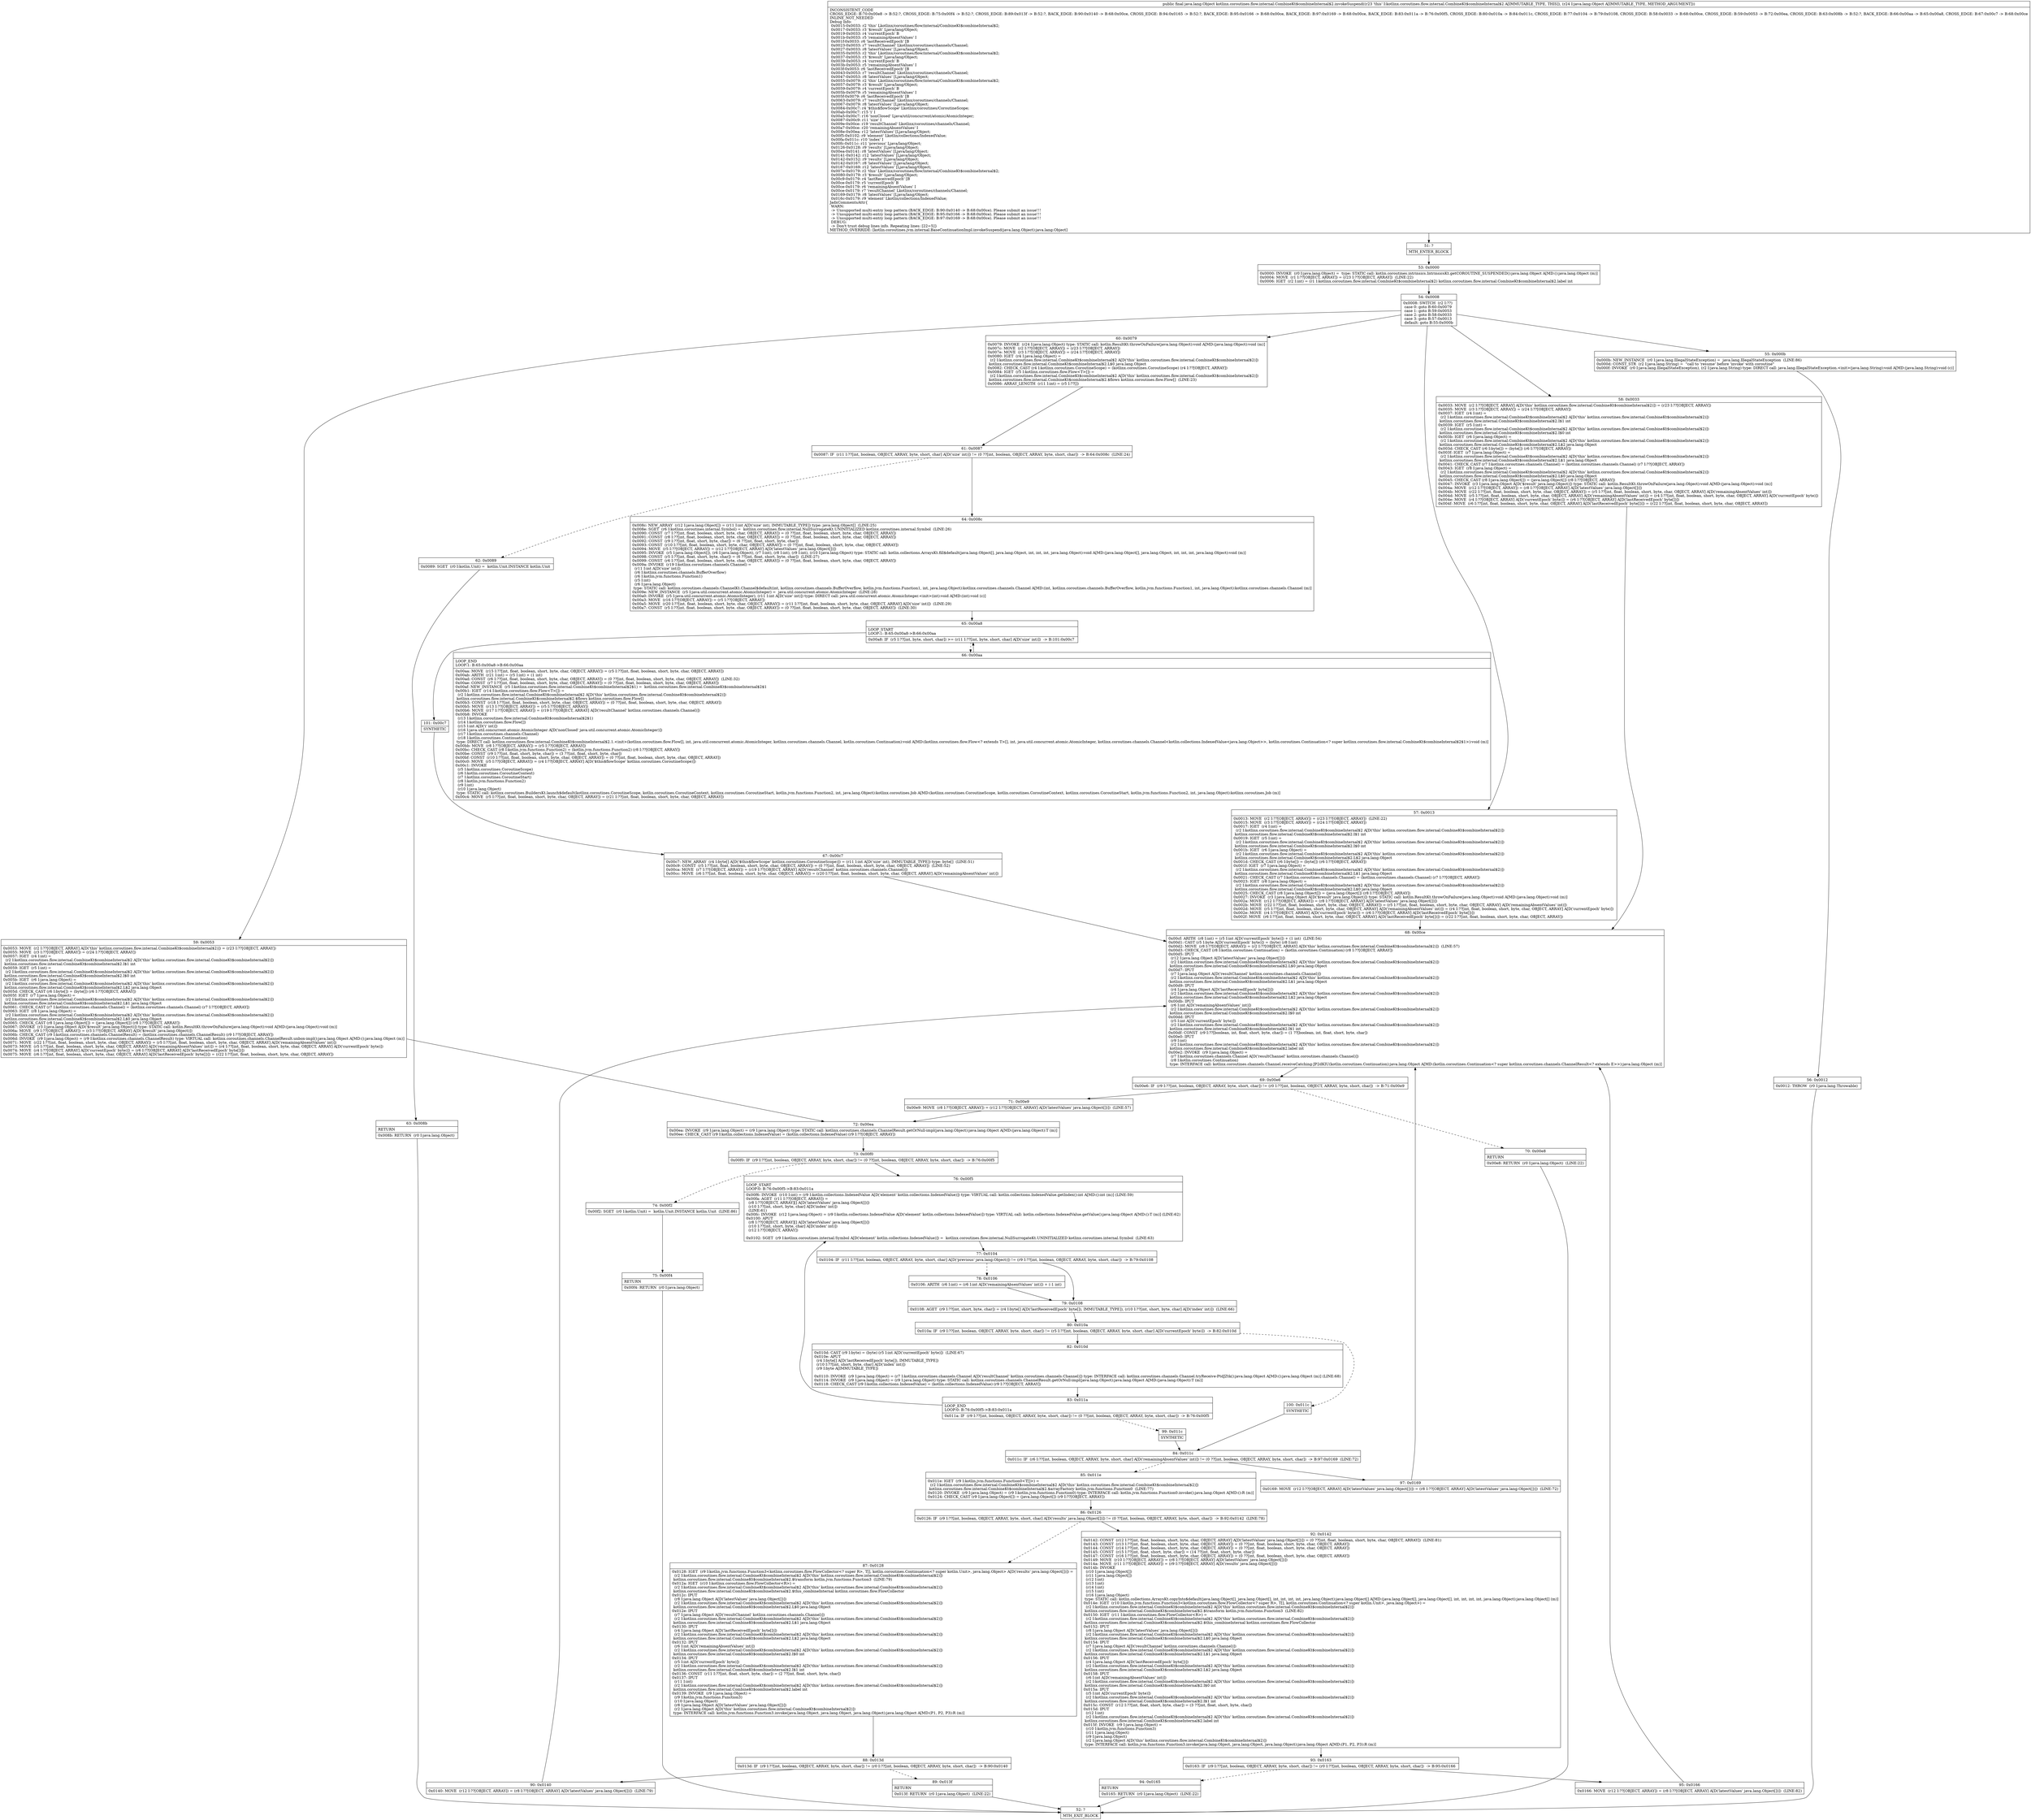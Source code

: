 digraph "CFG forkotlinx.coroutines.flow.internal.CombineKt$combineInternal$2.invokeSuspend(Ljava\/lang\/Object;)Ljava\/lang\/Object;" {
Node_51 [shape=record,label="{51\:\ ?|MTH_ENTER_BLOCK\l}"];
Node_53 [shape=record,label="{53\:\ 0x0000|0x0000: INVOKE  (r0 I:java.lang.Object) =  type: STATIC call: kotlin.coroutines.intrinsics.IntrinsicsKt.getCOROUTINE_SUSPENDED():java.lang.Object A[MD:():java.lang.Object (m)]\l0x0004: MOVE  (r1 I:??[OBJECT, ARRAY]) = (r23 I:??[OBJECT, ARRAY])  (LINE:22)\l0x0006: IGET  (r2 I:int) = (r1 I:kotlinx.coroutines.flow.internal.CombineKt$combineInternal$2) kotlinx.coroutines.flow.internal.CombineKt$combineInternal$2.label int \l}"];
Node_54 [shape=record,label="{54\:\ 0x0008|0x0008: SWITCH  (r2 I:??)\l case 0: goto B:60:0x0079\l case 1: goto B:59:0x0053\l case 2: goto B:58:0x0033\l case 3: goto B:57:0x0013\l default: goto B:55:0x000b \l}"];
Node_55 [shape=record,label="{55\:\ 0x000b|0x000b: NEW_INSTANCE  (r0 I:java.lang.IllegalStateException) =  java.lang.IllegalStateException  (LINE:86)\l0x000d: CONST_STR  (r2 I:java.lang.String) =  \"call to 'resume' before 'invoke' with coroutine\" \l0x000f: INVOKE  (r0 I:java.lang.IllegalStateException), (r2 I:java.lang.String) type: DIRECT call: java.lang.IllegalStateException.\<init\>(java.lang.String):void A[MD:(java.lang.String):void (c)]\l}"];
Node_56 [shape=record,label="{56\:\ 0x0012|0x0012: THROW  (r0 I:java.lang.Throwable) \l}"];
Node_52 [shape=record,label="{52\:\ ?|MTH_EXIT_BLOCK\l}"];
Node_57 [shape=record,label="{57\:\ 0x0013|0x0013: MOVE  (r2 I:??[OBJECT, ARRAY]) = (r23 I:??[OBJECT, ARRAY])  (LINE:22)\l0x0015: MOVE  (r3 I:??[OBJECT, ARRAY]) = (r24 I:??[OBJECT, ARRAY]) \l0x0017: IGET  (r4 I:int) = \l  (r2 I:kotlinx.coroutines.flow.internal.CombineKt$combineInternal$2 A[D('this' kotlinx.coroutines.flow.internal.CombineKt$combineInternal$2)])\l kotlinx.coroutines.flow.internal.CombineKt$combineInternal$2.I$1 int \l0x0019: IGET  (r5 I:int) = \l  (r2 I:kotlinx.coroutines.flow.internal.CombineKt$combineInternal$2 A[D('this' kotlinx.coroutines.flow.internal.CombineKt$combineInternal$2)])\l kotlinx.coroutines.flow.internal.CombineKt$combineInternal$2.I$0 int \l0x001b: IGET  (r6 I:java.lang.Object) = \l  (r2 I:kotlinx.coroutines.flow.internal.CombineKt$combineInternal$2 A[D('this' kotlinx.coroutines.flow.internal.CombineKt$combineInternal$2)])\l kotlinx.coroutines.flow.internal.CombineKt$combineInternal$2.L$2 java.lang.Object \l0x001d: CHECK_CAST (r6 I:byte[]) = (byte[]) (r6 I:??[OBJECT, ARRAY]) \l0x001f: IGET  (r7 I:java.lang.Object) = \l  (r2 I:kotlinx.coroutines.flow.internal.CombineKt$combineInternal$2 A[D('this' kotlinx.coroutines.flow.internal.CombineKt$combineInternal$2)])\l kotlinx.coroutines.flow.internal.CombineKt$combineInternal$2.L$1 java.lang.Object \l0x0021: CHECK_CAST (r7 I:kotlinx.coroutines.channels.Channel) = (kotlinx.coroutines.channels.Channel) (r7 I:??[OBJECT, ARRAY]) \l0x0023: IGET  (r8 I:java.lang.Object) = \l  (r2 I:kotlinx.coroutines.flow.internal.CombineKt$combineInternal$2 A[D('this' kotlinx.coroutines.flow.internal.CombineKt$combineInternal$2)])\l kotlinx.coroutines.flow.internal.CombineKt$combineInternal$2.L$0 java.lang.Object \l0x0025: CHECK_CAST (r8 I:java.lang.Object[]) = (java.lang.Object[]) (r8 I:??[OBJECT, ARRAY]) \l0x0027: INVOKE  (r3 I:java.lang.Object A[D('$result' java.lang.Object)]) type: STATIC call: kotlin.ResultKt.throwOnFailure(java.lang.Object):void A[MD:(java.lang.Object):void (m)]\l0x002a: MOVE  (r12 I:??[OBJECT, ARRAY]) = (r8 I:??[OBJECT, ARRAY] A[D('latestValues' java.lang.Object[])]) \l0x002b: MOVE  (r22 I:??[int, float, boolean, short, byte, char, OBJECT, ARRAY]) = (r5 I:??[int, float, boolean, short, byte, char, OBJECT, ARRAY] A[D('remainingAbsentValues' int)]) \l0x002d: MOVE  (r5 I:??[int, float, boolean, short, byte, char, OBJECT, ARRAY] A[D('remainingAbsentValues' int)]) = (r4 I:??[int, float, boolean, short, byte, char, OBJECT, ARRAY] A[D('currentEpoch' byte)]) \l0x002e: MOVE  (r4 I:??[OBJECT, ARRAY] A[D('currentEpoch' byte)]) = (r6 I:??[OBJECT, ARRAY] A[D('lastReceivedEpoch' byte[])]) \l0x002f: MOVE  (r6 I:??[int, float, boolean, short, byte, char, OBJECT, ARRAY] A[D('lastReceivedEpoch' byte[])]) = (r22 I:??[int, float, boolean, short, byte, char, OBJECT, ARRAY]) \l}"];
Node_68 [shape=record,label="{68\:\ 0x00ce|0x00cf: ARITH  (r8 I:int) = (r5 I:int A[D('currentEpoch' byte)]) + (1 int)  (LINE:54)\l0x00d1: CAST (r5 I:byte A[D('currentEpoch' byte)]) = (byte) (r8 I:int) \l0x00d2: MOVE  (r8 I:??[OBJECT, ARRAY]) = (r2 I:??[OBJECT, ARRAY] A[D('this' kotlinx.coroutines.flow.internal.CombineKt$combineInternal$2)])  (LINE:57)\l0x00d3: CHECK_CAST (r8 I:kotlin.coroutines.Continuation) = (kotlin.coroutines.Continuation) (r8 I:??[OBJECT, ARRAY]) \l0x00d5: IPUT  \l  (r12 I:java.lang.Object A[D('latestValues' java.lang.Object[])])\l  (r2 I:kotlinx.coroutines.flow.internal.CombineKt$combineInternal$2 A[D('this' kotlinx.coroutines.flow.internal.CombineKt$combineInternal$2)])\l kotlinx.coroutines.flow.internal.CombineKt$combineInternal$2.L$0 java.lang.Object \l0x00d7: IPUT  \l  (r7 I:java.lang.Object A[D('resultChannel' kotlinx.coroutines.channels.Channel)])\l  (r2 I:kotlinx.coroutines.flow.internal.CombineKt$combineInternal$2 A[D('this' kotlinx.coroutines.flow.internal.CombineKt$combineInternal$2)])\l kotlinx.coroutines.flow.internal.CombineKt$combineInternal$2.L$1 java.lang.Object \l0x00d9: IPUT  \l  (r4 I:java.lang.Object A[D('lastReceivedEpoch' byte[])])\l  (r2 I:kotlinx.coroutines.flow.internal.CombineKt$combineInternal$2 A[D('this' kotlinx.coroutines.flow.internal.CombineKt$combineInternal$2)])\l kotlinx.coroutines.flow.internal.CombineKt$combineInternal$2.L$2 java.lang.Object \l0x00db: IPUT  \l  (r6 I:int A[D('remainingAbsentValues' int)])\l  (r2 I:kotlinx.coroutines.flow.internal.CombineKt$combineInternal$2 A[D('this' kotlinx.coroutines.flow.internal.CombineKt$combineInternal$2)])\l kotlinx.coroutines.flow.internal.CombineKt$combineInternal$2.I$0 int \l0x00dd: IPUT  \l  (r5 I:int A[D('currentEpoch' byte)])\l  (r2 I:kotlinx.coroutines.flow.internal.CombineKt$combineInternal$2 A[D('this' kotlinx.coroutines.flow.internal.CombineKt$combineInternal$2)])\l kotlinx.coroutines.flow.internal.CombineKt$combineInternal$2.I$1 int \l0x00df: CONST  (r9 I:??[boolean, int, float, short, byte, char]) = (1 ??[boolean, int, float, short, byte, char]) \l0x00e0: IPUT  \l  (r9 I:int)\l  (r2 I:kotlinx.coroutines.flow.internal.CombineKt$combineInternal$2 A[D('this' kotlinx.coroutines.flow.internal.CombineKt$combineInternal$2)])\l kotlinx.coroutines.flow.internal.CombineKt$combineInternal$2.label int \l0x00e2: INVOKE  (r9 I:java.lang.Object) = \l  (r7 I:kotlinx.coroutines.channels.Channel A[D('resultChannel' kotlinx.coroutines.channels.Channel)])\l  (r8 I:kotlin.coroutines.Continuation)\l type: INTERFACE call: kotlinx.coroutines.channels.Channel.receiveCatching\-JP2dKIU(kotlin.coroutines.Continuation):java.lang.Object A[MD:(kotlin.coroutines.Continuation\<? super kotlinx.coroutines.channels.ChannelResult\<? extends E\>\>):java.lang.Object (m)]\l}"];
Node_69 [shape=record,label="{69\:\ 0x00e6|0x00e6: IF  (r9 I:??[int, boolean, OBJECT, ARRAY, byte, short, char]) != (r0 I:??[int, boolean, OBJECT, ARRAY, byte, short, char])  \-\> B:71:0x00e9 \l}"];
Node_70 [shape=record,label="{70\:\ 0x00e8|RETURN\l|0x00e8: RETURN  (r0 I:java.lang.Object)  (LINE:22)\l}"];
Node_71 [shape=record,label="{71\:\ 0x00e9|0x00e9: MOVE  (r8 I:??[OBJECT, ARRAY]) = (r12 I:??[OBJECT, ARRAY] A[D('latestValues' java.lang.Object[])])  (LINE:57)\l}"];
Node_72 [shape=record,label="{72\:\ 0x00ea|0x00ea: INVOKE  (r9 I:java.lang.Object) = (r9 I:java.lang.Object) type: STATIC call: kotlinx.coroutines.channels.ChannelResult.getOrNull\-impl(java.lang.Object):java.lang.Object A[MD:(java.lang.Object):T (m)]\l0x00ee: CHECK_CAST (r9 I:kotlin.collections.IndexedValue) = (kotlin.collections.IndexedValue) (r9 I:??[OBJECT, ARRAY]) \l}"];
Node_73 [shape=record,label="{73\:\ 0x00f0|0x00f0: IF  (r9 I:??[int, boolean, OBJECT, ARRAY, byte, short, char]) != (0 ??[int, boolean, OBJECT, ARRAY, byte, short, char])  \-\> B:76:0x00f5 \l}"];
Node_74 [shape=record,label="{74\:\ 0x00f2|0x00f2: SGET  (r0 I:kotlin.Unit) =  kotlin.Unit.INSTANCE kotlin.Unit  (LINE:86)\l}"];
Node_75 [shape=record,label="{75\:\ 0x00f4|RETURN\l|0x00f4: RETURN  (r0 I:java.lang.Object) \l}"];
Node_76 [shape=record,label="{76\:\ 0x00f5|LOOP_START\lLOOP:0: B:76:0x00f5\-\>B:83:0x011a\l|0x00f6: INVOKE  (r10 I:int) = (r9 I:kotlin.collections.IndexedValue A[D('element' kotlin.collections.IndexedValue)]) type: VIRTUAL call: kotlin.collections.IndexedValue.getIndex():int A[MD:():int (m)] (LINE:59)\l0x00fa: AGET  (r11 I:??[OBJECT, ARRAY]) = \l  (r8 I:??[OBJECT, ARRAY][] A[D('latestValues' java.lang.Object[])])\l  (r10 I:??[int, short, byte, char] A[D('index' int)])\l  (LINE:61)\l0x00fc: INVOKE  (r12 I:java.lang.Object) = (r9 I:kotlin.collections.IndexedValue A[D('element' kotlin.collections.IndexedValue)]) type: VIRTUAL call: kotlin.collections.IndexedValue.getValue():java.lang.Object A[MD:():T (m)] (LINE:62)\l0x0100: APUT  \l  (r8 I:??[OBJECT, ARRAY][] A[D('latestValues' java.lang.Object[])])\l  (r10 I:??[int, short, byte, char] A[D('index' int)])\l  (r12 I:??[OBJECT, ARRAY])\l \l0x0102: SGET  (r9 I:kotlinx.coroutines.internal.Symbol A[D('element' kotlin.collections.IndexedValue)]) =  kotlinx.coroutines.flow.internal.NullSurrogateKt.UNINITIALIZED kotlinx.coroutines.internal.Symbol  (LINE:63)\l}"];
Node_77 [shape=record,label="{77\:\ 0x0104|0x0104: IF  (r11 I:??[int, boolean, OBJECT, ARRAY, byte, short, char] A[D('previous' java.lang.Object)]) != (r9 I:??[int, boolean, OBJECT, ARRAY, byte, short, char])  \-\> B:79:0x0108 \l}"];
Node_78 [shape=record,label="{78\:\ 0x0106|0x0106: ARITH  (r6 I:int) = (r6 I:int A[D('remainingAbsentValues' int)]) + (\-1 int) \l}"];
Node_79 [shape=record,label="{79\:\ 0x0108|0x0108: AGET  (r9 I:??[int, short, byte, char]) = (r4 I:byte[] A[D('lastReceivedEpoch' byte[]), IMMUTABLE_TYPE]), (r10 I:??[int, short, byte, char] A[D('index' int)])  (LINE:66)\l}"];
Node_80 [shape=record,label="{80\:\ 0x010a|0x010a: IF  (r9 I:??[int, boolean, OBJECT, ARRAY, byte, short, char]) != (r5 I:??[int, boolean, OBJECT, ARRAY, byte, short, char] A[D('currentEpoch' byte)])  \-\> B:82:0x010d \l}"];
Node_82 [shape=record,label="{82\:\ 0x010d|0x010d: CAST (r9 I:byte) = (byte) (r5 I:int A[D('currentEpoch' byte)])  (LINE:67)\l0x010e: APUT  \l  (r4 I:byte[] A[D('lastReceivedEpoch' byte[]), IMMUTABLE_TYPE])\l  (r10 I:??[int, short, byte, char] A[D('index' int)])\l  (r9 I:byte A[IMMUTABLE_TYPE])\l \l0x0110: INVOKE  (r9 I:java.lang.Object) = (r7 I:kotlinx.coroutines.channels.Channel A[D('resultChannel' kotlinx.coroutines.channels.Channel)]) type: INTERFACE call: kotlinx.coroutines.channels.Channel.tryReceive\-PtdJZtk():java.lang.Object A[MD:():java.lang.Object (m)] (LINE:68)\l0x0114: INVOKE  (r9 I:java.lang.Object) = (r9 I:java.lang.Object) type: STATIC call: kotlinx.coroutines.channels.ChannelResult.getOrNull\-impl(java.lang.Object):java.lang.Object A[MD:(java.lang.Object):T (m)]\l0x0118: CHECK_CAST (r9 I:kotlin.collections.IndexedValue) = (kotlin.collections.IndexedValue) (r9 I:??[OBJECT, ARRAY]) \l}"];
Node_83 [shape=record,label="{83\:\ 0x011a|LOOP_END\lLOOP:0: B:76:0x00f5\-\>B:83:0x011a\l|0x011a: IF  (r9 I:??[int, boolean, OBJECT, ARRAY, byte, short, char]) != (0 ??[int, boolean, OBJECT, ARRAY, byte, short, char])  \-\> B:76:0x00f5 \l}"];
Node_99 [shape=record,label="{99\:\ 0x011c|SYNTHETIC\l}"];
Node_84 [shape=record,label="{84\:\ 0x011c|0x011c: IF  (r6 I:??[int, boolean, OBJECT, ARRAY, byte, short, char] A[D('remainingAbsentValues' int)]) != (0 ??[int, boolean, OBJECT, ARRAY, byte, short, char])  \-\> B:97:0x0169  (LINE:72)\l}"];
Node_85 [shape=record,label="{85\:\ 0x011e|0x011e: IGET  (r9 I:kotlin.jvm.functions.Function0\<T[]\>) = \l  (r2 I:kotlinx.coroutines.flow.internal.CombineKt$combineInternal$2 A[D('this' kotlinx.coroutines.flow.internal.CombineKt$combineInternal$2)])\l kotlinx.coroutines.flow.internal.CombineKt$combineInternal$2.$arrayFactory kotlin.jvm.functions.Function0  (LINE:77)\l0x0120: INVOKE  (r9 I:java.lang.Object) = (r9 I:kotlin.jvm.functions.Function0) type: INTERFACE call: kotlin.jvm.functions.Function0.invoke():java.lang.Object A[MD:():R (m)]\l0x0124: CHECK_CAST (r9 I:java.lang.Object[]) = (java.lang.Object[]) (r9 I:??[OBJECT, ARRAY]) \l}"];
Node_86 [shape=record,label="{86\:\ 0x0126|0x0126: IF  (r9 I:??[int, boolean, OBJECT, ARRAY, byte, short, char] A[D('results' java.lang.Object[])]) != (0 ??[int, boolean, OBJECT, ARRAY, byte, short, char])  \-\> B:92:0x0142  (LINE:78)\l}"];
Node_87 [shape=record,label="{87\:\ 0x0128|0x0128: IGET  (r9 I:kotlin.jvm.functions.Function3\<kotlinx.coroutines.flow.FlowCollector\<? super R\>, T[], kotlin.coroutines.Continuation\<? super kotlin.Unit\>, java.lang.Object\> A[D('results' java.lang.Object[])]) = \l  (r2 I:kotlinx.coroutines.flow.internal.CombineKt$combineInternal$2 A[D('this' kotlinx.coroutines.flow.internal.CombineKt$combineInternal$2)])\l kotlinx.coroutines.flow.internal.CombineKt$combineInternal$2.$transform kotlin.jvm.functions.Function3  (LINE:79)\l0x012a: IGET  (r10 I:kotlinx.coroutines.flow.FlowCollector\<R\>) = \l  (r2 I:kotlinx.coroutines.flow.internal.CombineKt$combineInternal$2 A[D('this' kotlinx.coroutines.flow.internal.CombineKt$combineInternal$2)])\l kotlinx.coroutines.flow.internal.CombineKt$combineInternal$2.$this_combineInternal kotlinx.coroutines.flow.FlowCollector \l0x012c: IPUT  \l  (r8 I:java.lang.Object A[D('latestValues' java.lang.Object[])])\l  (r2 I:kotlinx.coroutines.flow.internal.CombineKt$combineInternal$2 A[D('this' kotlinx.coroutines.flow.internal.CombineKt$combineInternal$2)])\l kotlinx.coroutines.flow.internal.CombineKt$combineInternal$2.L$0 java.lang.Object \l0x012e: IPUT  \l  (r7 I:java.lang.Object A[D('resultChannel' kotlinx.coroutines.channels.Channel)])\l  (r2 I:kotlinx.coroutines.flow.internal.CombineKt$combineInternal$2 A[D('this' kotlinx.coroutines.flow.internal.CombineKt$combineInternal$2)])\l kotlinx.coroutines.flow.internal.CombineKt$combineInternal$2.L$1 java.lang.Object \l0x0130: IPUT  \l  (r4 I:java.lang.Object A[D('lastReceivedEpoch' byte[])])\l  (r2 I:kotlinx.coroutines.flow.internal.CombineKt$combineInternal$2 A[D('this' kotlinx.coroutines.flow.internal.CombineKt$combineInternal$2)])\l kotlinx.coroutines.flow.internal.CombineKt$combineInternal$2.L$2 java.lang.Object \l0x0132: IPUT  \l  (r6 I:int A[D('remainingAbsentValues' int)])\l  (r2 I:kotlinx.coroutines.flow.internal.CombineKt$combineInternal$2 A[D('this' kotlinx.coroutines.flow.internal.CombineKt$combineInternal$2)])\l kotlinx.coroutines.flow.internal.CombineKt$combineInternal$2.I$0 int \l0x0134: IPUT  \l  (r5 I:int A[D('currentEpoch' byte)])\l  (r2 I:kotlinx.coroutines.flow.internal.CombineKt$combineInternal$2 A[D('this' kotlinx.coroutines.flow.internal.CombineKt$combineInternal$2)])\l kotlinx.coroutines.flow.internal.CombineKt$combineInternal$2.I$1 int \l0x0136: CONST  (r11 I:??[int, float, short, byte, char]) = (2 ??[int, float, short, byte, char]) \l0x0137: IPUT  \l  (r11 I:int)\l  (r2 I:kotlinx.coroutines.flow.internal.CombineKt$combineInternal$2 A[D('this' kotlinx.coroutines.flow.internal.CombineKt$combineInternal$2)])\l kotlinx.coroutines.flow.internal.CombineKt$combineInternal$2.label int \l0x0139: INVOKE  (r9 I:java.lang.Object) = \l  (r9 I:kotlin.jvm.functions.Function3)\l  (r10 I:java.lang.Object)\l  (r8 I:java.lang.Object A[D('latestValues' java.lang.Object[])])\l  (r2 I:java.lang.Object A[D('this' kotlinx.coroutines.flow.internal.CombineKt$combineInternal$2)])\l type: INTERFACE call: kotlin.jvm.functions.Function3.invoke(java.lang.Object, java.lang.Object, java.lang.Object):java.lang.Object A[MD:(P1, P2, P3):R (m)]\l}"];
Node_88 [shape=record,label="{88\:\ 0x013d|0x013d: IF  (r9 I:??[int, boolean, OBJECT, ARRAY, byte, short, char]) != (r0 I:??[int, boolean, OBJECT, ARRAY, byte, short, char])  \-\> B:90:0x0140 \l}"];
Node_89 [shape=record,label="{89\:\ 0x013f|RETURN\l|0x013f: RETURN  (r0 I:java.lang.Object)  (LINE:22)\l}"];
Node_90 [shape=record,label="{90\:\ 0x0140|0x0140: MOVE  (r12 I:??[OBJECT, ARRAY]) = (r8 I:??[OBJECT, ARRAY] A[D('latestValues' java.lang.Object[])])  (LINE:79)\l}"];
Node_92 [shape=record,label="{92\:\ 0x0142|0x0142: CONST  (r12 I:??[int, float, boolean, short, byte, char, OBJECT, ARRAY] A[D('latestValues' java.lang.Object[])]) = (0 ??[int, float, boolean, short, byte, char, OBJECT, ARRAY])  (LINE:81)\l0x0143: CONST  (r13 I:??[int, float, boolean, short, byte, char, OBJECT, ARRAY]) = (0 ??[int, float, boolean, short, byte, char, OBJECT, ARRAY]) \l0x0144: CONST  (r14 I:??[int, float, boolean, short, byte, char, OBJECT, ARRAY]) = (0 ??[int, float, boolean, short, byte, char, OBJECT, ARRAY]) \l0x0145: CONST  (r15 I:??[int, float, short, byte, char]) = (14 ??[int, float, short, byte, char]) \l0x0147: CONST  (r16 I:??[int, float, boolean, short, byte, char, OBJECT, ARRAY]) = (0 ??[int, float, boolean, short, byte, char, OBJECT, ARRAY]) \l0x0149: MOVE  (r10 I:??[OBJECT, ARRAY]) = (r8 I:??[OBJECT, ARRAY] A[D('latestValues' java.lang.Object[])]) \l0x014a: MOVE  (r11 I:??[OBJECT, ARRAY]) = (r9 I:??[OBJECT, ARRAY] A[D('results' java.lang.Object[])]) \l0x014b: INVOKE  \l  (r10 I:java.lang.Object[])\l  (r11 I:java.lang.Object[])\l  (r12 I:int)\l  (r13 I:int)\l  (r14 I:int)\l  (r15 I:int)\l  (r16 I:java.lang.Object)\l type: STATIC call: kotlin.collections.ArraysKt.copyInto$default(java.lang.Object[], java.lang.Object[], int, int, int, int, java.lang.Object):java.lang.Object[] A[MD:(java.lang.Object[], java.lang.Object[], int, int, int, int, java.lang.Object):java.lang.Object[] (m)]\l0x014e: IGET  (r10 I:kotlin.jvm.functions.Function3\<kotlinx.coroutines.flow.FlowCollector\<? super R\>, T[], kotlin.coroutines.Continuation\<? super kotlin.Unit\>, java.lang.Object\>) = \l  (r2 I:kotlinx.coroutines.flow.internal.CombineKt$combineInternal$2 A[D('this' kotlinx.coroutines.flow.internal.CombineKt$combineInternal$2)])\l kotlinx.coroutines.flow.internal.CombineKt$combineInternal$2.$transform kotlin.jvm.functions.Function3  (LINE:82)\l0x0150: IGET  (r11 I:kotlinx.coroutines.flow.FlowCollector\<R\>) = \l  (r2 I:kotlinx.coroutines.flow.internal.CombineKt$combineInternal$2 A[D('this' kotlinx.coroutines.flow.internal.CombineKt$combineInternal$2)])\l kotlinx.coroutines.flow.internal.CombineKt$combineInternal$2.$this_combineInternal kotlinx.coroutines.flow.FlowCollector \l0x0152: IPUT  \l  (r8 I:java.lang.Object A[D('latestValues' java.lang.Object[])])\l  (r2 I:kotlinx.coroutines.flow.internal.CombineKt$combineInternal$2 A[D('this' kotlinx.coroutines.flow.internal.CombineKt$combineInternal$2)])\l kotlinx.coroutines.flow.internal.CombineKt$combineInternal$2.L$0 java.lang.Object \l0x0154: IPUT  \l  (r7 I:java.lang.Object A[D('resultChannel' kotlinx.coroutines.channels.Channel)])\l  (r2 I:kotlinx.coroutines.flow.internal.CombineKt$combineInternal$2 A[D('this' kotlinx.coroutines.flow.internal.CombineKt$combineInternal$2)])\l kotlinx.coroutines.flow.internal.CombineKt$combineInternal$2.L$1 java.lang.Object \l0x0156: IPUT  \l  (r4 I:java.lang.Object A[D('lastReceivedEpoch' byte[])])\l  (r2 I:kotlinx.coroutines.flow.internal.CombineKt$combineInternal$2 A[D('this' kotlinx.coroutines.flow.internal.CombineKt$combineInternal$2)])\l kotlinx.coroutines.flow.internal.CombineKt$combineInternal$2.L$2 java.lang.Object \l0x0158: IPUT  \l  (r6 I:int A[D('remainingAbsentValues' int)])\l  (r2 I:kotlinx.coroutines.flow.internal.CombineKt$combineInternal$2 A[D('this' kotlinx.coroutines.flow.internal.CombineKt$combineInternal$2)])\l kotlinx.coroutines.flow.internal.CombineKt$combineInternal$2.I$0 int \l0x015a: IPUT  \l  (r5 I:int A[D('currentEpoch' byte)])\l  (r2 I:kotlinx.coroutines.flow.internal.CombineKt$combineInternal$2 A[D('this' kotlinx.coroutines.flow.internal.CombineKt$combineInternal$2)])\l kotlinx.coroutines.flow.internal.CombineKt$combineInternal$2.I$1 int \l0x015c: CONST  (r12 I:??[int, float, short, byte, char]) = (3 ??[int, float, short, byte, char]) \l0x015d: IPUT  \l  (r12 I:int)\l  (r2 I:kotlinx.coroutines.flow.internal.CombineKt$combineInternal$2 A[D('this' kotlinx.coroutines.flow.internal.CombineKt$combineInternal$2)])\l kotlinx.coroutines.flow.internal.CombineKt$combineInternal$2.label int \l0x015f: INVOKE  (r9 I:java.lang.Object) = \l  (r10 I:kotlin.jvm.functions.Function3)\l  (r11 I:java.lang.Object)\l  (r9 I:java.lang.Object)\l  (r2 I:java.lang.Object A[D('this' kotlinx.coroutines.flow.internal.CombineKt$combineInternal$2)])\l type: INTERFACE call: kotlin.jvm.functions.Function3.invoke(java.lang.Object, java.lang.Object, java.lang.Object):java.lang.Object A[MD:(P1, P2, P3):R (m)]\l}"];
Node_93 [shape=record,label="{93\:\ 0x0163|0x0163: IF  (r9 I:??[int, boolean, OBJECT, ARRAY, byte, short, char]) != (r0 I:??[int, boolean, OBJECT, ARRAY, byte, short, char])  \-\> B:95:0x0166 \l}"];
Node_94 [shape=record,label="{94\:\ 0x0165|RETURN\l|0x0165: RETURN  (r0 I:java.lang.Object)  (LINE:22)\l}"];
Node_95 [shape=record,label="{95\:\ 0x0166|0x0166: MOVE  (r12 I:??[OBJECT, ARRAY]) = (r8 I:??[OBJECT, ARRAY] A[D('latestValues' java.lang.Object[])])  (LINE:82)\l}"];
Node_97 [shape=record,label="{97\:\ 0x0169|0x0169: MOVE  (r12 I:??[OBJECT, ARRAY] A[D('latestValues' java.lang.Object[])]) = (r8 I:??[OBJECT, ARRAY] A[D('latestValues' java.lang.Object[])])  (LINE:72)\l}"];
Node_100 [shape=record,label="{100\:\ 0x011c|SYNTHETIC\l}"];
Node_58 [shape=record,label="{58\:\ 0x0033|0x0033: MOVE  (r2 I:??[OBJECT, ARRAY] A[D('this' kotlinx.coroutines.flow.internal.CombineKt$combineInternal$2)]) = (r23 I:??[OBJECT, ARRAY]) \l0x0035: MOVE  (r3 I:??[OBJECT, ARRAY]) = (r24 I:??[OBJECT, ARRAY]) \l0x0037: IGET  (r4 I:int) = \l  (r2 I:kotlinx.coroutines.flow.internal.CombineKt$combineInternal$2 A[D('this' kotlinx.coroutines.flow.internal.CombineKt$combineInternal$2)])\l kotlinx.coroutines.flow.internal.CombineKt$combineInternal$2.I$1 int \l0x0039: IGET  (r5 I:int) = \l  (r2 I:kotlinx.coroutines.flow.internal.CombineKt$combineInternal$2 A[D('this' kotlinx.coroutines.flow.internal.CombineKt$combineInternal$2)])\l kotlinx.coroutines.flow.internal.CombineKt$combineInternal$2.I$0 int \l0x003b: IGET  (r6 I:java.lang.Object) = \l  (r2 I:kotlinx.coroutines.flow.internal.CombineKt$combineInternal$2 A[D('this' kotlinx.coroutines.flow.internal.CombineKt$combineInternal$2)])\l kotlinx.coroutines.flow.internal.CombineKt$combineInternal$2.L$2 java.lang.Object \l0x003d: CHECK_CAST (r6 I:byte[]) = (byte[]) (r6 I:??[OBJECT, ARRAY]) \l0x003f: IGET  (r7 I:java.lang.Object) = \l  (r2 I:kotlinx.coroutines.flow.internal.CombineKt$combineInternal$2 A[D('this' kotlinx.coroutines.flow.internal.CombineKt$combineInternal$2)])\l kotlinx.coroutines.flow.internal.CombineKt$combineInternal$2.L$1 java.lang.Object \l0x0041: CHECK_CAST (r7 I:kotlinx.coroutines.channels.Channel) = (kotlinx.coroutines.channels.Channel) (r7 I:??[OBJECT, ARRAY]) \l0x0043: IGET  (r8 I:java.lang.Object) = \l  (r2 I:kotlinx.coroutines.flow.internal.CombineKt$combineInternal$2 A[D('this' kotlinx.coroutines.flow.internal.CombineKt$combineInternal$2)])\l kotlinx.coroutines.flow.internal.CombineKt$combineInternal$2.L$0 java.lang.Object \l0x0045: CHECK_CAST (r8 I:java.lang.Object[]) = (java.lang.Object[]) (r8 I:??[OBJECT, ARRAY]) \l0x0047: INVOKE  (r3 I:java.lang.Object A[D('$result' java.lang.Object)]) type: STATIC call: kotlin.ResultKt.throwOnFailure(java.lang.Object):void A[MD:(java.lang.Object):void (m)]\l0x004a: MOVE  (r12 I:??[OBJECT, ARRAY]) = (r8 I:??[OBJECT, ARRAY] A[D('latestValues' java.lang.Object[])]) \l0x004b: MOVE  (r22 I:??[int, float, boolean, short, byte, char, OBJECT, ARRAY]) = (r5 I:??[int, float, boolean, short, byte, char, OBJECT, ARRAY] A[D('remainingAbsentValues' int)]) \l0x004d: MOVE  (r5 I:??[int, float, boolean, short, byte, char, OBJECT, ARRAY] A[D('remainingAbsentValues' int)]) = (r4 I:??[int, float, boolean, short, byte, char, OBJECT, ARRAY] A[D('currentEpoch' byte)]) \l0x004e: MOVE  (r4 I:??[OBJECT, ARRAY] A[D('currentEpoch' byte)]) = (r6 I:??[OBJECT, ARRAY] A[D('lastReceivedEpoch' byte[])]) \l0x004f: MOVE  (r6 I:??[int, float, boolean, short, byte, char, OBJECT, ARRAY] A[D('lastReceivedEpoch' byte[])]) = (r22 I:??[int, float, boolean, short, byte, char, OBJECT, ARRAY]) \l}"];
Node_59 [shape=record,label="{59\:\ 0x0053|0x0053: MOVE  (r2 I:??[OBJECT, ARRAY] A[D('this' kotlinx.coroutines.flow.internal.CombineKt$combineInternal$2)]) = (r23 I:??[OBJECT, ARRAY]) \l0x0055: MOVE  (r3 I:??[OBJECT, ARRAY]) = (r24 I:??[OBJECT, ARRAY]) \l0x0057: IGET  (r4 I:int) = \l  (r2 I:kotlinx.coroutines.flow.internal.CombineKt$combineInternal$2 A[D('this' kotlinx.coroutines.flow.internal.CombineKt$combineInternal$2)])\l kotlinx.coroutines.flow.internal.CombineKt$combineInternal$2.I$1 int \l0x0059: IGET  (r5 I:int) = \l  (r2 I:kotlinx.coroutines.flow.internal.CombineKt$combineInternal$2 A[D('this' kotlinx.coroutines.flow.internal.CombineKt$combineInternal$2)])\l kotlinx.coroutines.flow.internal.CombineKt$combineInternal$2.I$0 int \l0x005b: IGET  (r6 I:java.lang.Object) = \l  (r2 I:kotlinx.coroutines.flow.internal.CombineKt$combineInternal$2 A[D('this' kotlinx.coroutines.flow.internal.CombineKt$combineInternal$2)])\l kotlinx.coroutines.flow.internal.CombineKt$combineInternal$2.L$2 java.lang.Object \l0x005d: CHECK_CAST (r6 I:byte[]) = (byte[]) (r6 I:??[OBJECT, ARRAY]) \l0x005f: IGET  (r7 I:java.lang.Object) = \l  (r2 I:kotlinx.coroutines.flow.internal.CombineKt$combineInternal$2 A[D('this' kotlinx.coroutines.flow.internal.CombineKt$combineInternal$2)])\l kotlinx.coroutines.flow.internal.CombineKt$combineInternal$2.L$1 java.lang.Object \l0x0061: CHECK_CAST (r7 I:kotlinx.coroutines.channels.Channel) = (kotlinx.coroutines.channels.Channel) (r7 I:??[OBJECT, ARRAY]) \l0x0063: IGET  (r8 I:java.lang.Object) = \l  (r2 I:kotlinx.coroutines.flow.internal.CombineKt$combineInternal$2 A[D('this' kotlinx.coroutines.flow.internal.CombineKt$combineInternal$2)])\l kotlinx.coroutines.flow.internal.CombineKt$combineInternal$2.L$0 java.lang.Object \l0x0065: CHECK_CAST (r8 I:java.lang.Object[]) = (java.lang.Object[]) (r8 I:??[OBJECT, ARRAY]) \l0x0067: INVOKE  (r3 I:java.lang.Object A[D('$result' java.lang.Object)]) type: STATIC call: kotlin.ResultKt.throwOnFailure(java.lang.Object):void A[MD:(java.lang.Object):void (m)]\l0x006a: MOVE  (r9 I:??[OBJECT, ARRAY]) = (r3 I:??[OBJECT, ARRAY] A[D('$result' java.lang.Object)]) \l0x006b: CHECK_CAST (r9 I:kotlinx.coroutines.channels.ChannelResult) = (kotlinx.coroutines.channels.ChannelResult) (r9 I:??[OBJECT, ARRAY]) \l0x006d: INVOKE  (r9 I:java.lang.Object) = (r9 I:kotlinx.coroutines.channels.ChannelResult) type: VIRTUAL call: kotlinx.coroutines.channels.ChannelResult.unbox\-impl():java.lang.Object A[MD:():java.lang.Object (m)]\l0x0071: MOVE  (r22 I:??[int, float, boolean, short, byte, char, OBJECT, ARRAY]) = (r5 I:??[int, float, boolean, short, byte, char, OBJECT, ARRAY] A[D('remainingAbsentValues' int)]) \l0x0073: MOVE  (r5 I:??[int, float, boolean, short, byte, char, OBJECT, ARRAY] A[D('remainingAbsentValues' int)]) = (r4 I:??[int, float, boolean, short, byte, char, OBJECT, ARRAY] A[D('currentEpoch' byte)]) \l0x0074: MOVE  (r4 I:??[OBJECT, ARRAY] A[D('currentEpoch' byte)]) = (r6 I:??[OBJECT, ARRAY] A[D('lastReceivedEpoch' byte[])]) \l0x0075: MOVE  (r6 I:??[int, float, boolean, short, byte, char, OBJECT, ARRAY] A[D('lastReceivedEpoch' byte[])]) = (r22 I:??[int, float, boolean, short, byte, char, OBJECT, ARRAY]) \l}"];
Node_60 [shape=record,label="{60\:\ 0x0079|0x0079: INVOKE  (r24 I:java.lang.Object) type: STATIC call: kotlin.ResultKt.throwOnFailure(java.lang.Object):void A[MD:(java.lang.Object):void (m)]\l0x007c: MOVE  (r2 I:??[OBJECT, ARRAY]) = (r23 I:??[OBJECT, ARRAY]) \l0x007e: MOVE  (r3 I:??[OBJECT, ARRAY]) = (r24 I:??[OBJECT, ARRAY]) \l0x0080: IGET  (r4 I:java.lang.Object) = \l  (r2 I:kotlinx.coroutines.flow.internal.CombineKt$combineInternal$2 A[D('this' kotlinx.coroutines.flow.internal.CombineKt$combineInternal$2)])\l kotlinx.coroutines.flow.internal.CombineKt$combineInternal$2.L$0 java.lang.Object \l0x0082: CHECK_CAST (r4 I:kotlinx.coroutines.CoroutineScope) = (kotlinx.coroutines.CoroutineScope) (r4 I:??[OBJECT, ARRAY]) \l0x0084: IGET  (r5 I:kotlinx.coroutines.flow.Flow\<T\>[]) = \l  (r2 I:kotlinx.coroutines.flow.internal.CombineKt$combineInternal$2 A[D('this' kotlinx.coroutines.flow.internal.CombineKt$combineInternal$2)])\l kotlinx.coroutines.flow.internal.CombineKt$combineInternal$2.$flows kotlinx.coroutines.flow.Flow[]  (LINE:23)\l0x0086: ARRAY_LENGTH  (r11 I:int) = (r5 I:??[]) \l}"];
Node_61 [shape=record,label="{61\:\ 0x0087|0x0087: IF  (r11 I:??[int, boolean, OBJECT, ARRAY, byte, short, char] A[D('size' int)]) != (0 ??[int, boolean, OBJECT, ARRAY, byte, short, char])  \-\> B:64:0x008c  (LINE:24)\l}"];
Node_62 [shape=record,label="{62\:\ 0x0089|0x0089: SGET  (r0 I:kotlin.Unit) =  kotlin.Unit.INSTANCE kotlin.Unit \l}"];
Node_63 [shape=record,label="{63\:\ 0x008b|RETURN\l|0x008b: RETURN  (r0 I:java.lang.Object) \l}"];
Node_64 [shape=record,label="{64\:\ 0x008c|0x008c: NEW_ARRAY  (r12 I:java.lang.Object[]) = (r11 I:int A[D('size' int), IMMUTABLE_TYPE]) type: java.lang.Object[]  (LINE:25)\l0x008e: SGET  (r6 I:kotlinx.coroutines.internal.Symbol) =  kotlinx.coroutines.flow.internal.NullSurrogateKt.UNINITIALIZED kotlinx.coroutines.internal.Symbol  (LINE:26)\l0x0090: CONST  (r7 I:??[int, float, boolean, short, byte, char, OBJECT, ARRAY]) = (0 ??[int, float, boolean, short, byte, char, OBJECT, ARRAY]) \l0x0091: CONST  (r8 I:??[int, float, boolean, short, byte, char, OBJECT, ARRAY]) = (0 ??[int, float, boolean, short, byte, char, OBJECT, ARRAY]) \l0x0092: CONST  (r9 I:??[int, float, short, byte, char]) = (6 ??[int, float, short, byte, char]) \l0x0093: CONST  (r10 I:??[int, float, boolean, short, byte, char, OBJECT, ARRAY]) = (0 ??[int, float, boolean, short, byte, char, OBJECT, ARRAY]) \l0x0094: MOVE  (r5 I:??[OBJECT, ARRAY]) = (r12 I:??[OBJECT, ARRAY] A[D('latestValues' java.lang.Object[])]) \l0x0095: INVOKE  (r5 I:java.lang.Object[]), (r6 I:java.lang.Object), (r7 I:int), (r8 I:int), (r9 I:int), (r10 I:java.lang.Object) type: STATIC call: kotlin.collections.ArraysKt.fill$default(java.lang.Object[], java.lang.Object, int, int, int, java.lang.Object):void A[MD:(java.lang.Object[], java.lang.Object, int, int, int, java.lang.Object):void (m)]\l0x0098: CONST  (r5 I:??[int, float, short, byte, char]) = (6 ??[int, float, short, byte, char])  (LINE:27)\l0x0099: CONST  (r6 I:??[int, float, boolean, short, byte, char, OBJECT, ARRAY]) = (0 ??[int, float, boolean, short, byte, char, OBJECT, ARRAY]) \l0x009a: INVOKE  (r19 I:kotlinx.coroutines.channels.Channel) = \l  (r11 I:int A[D('size' int)])\l  (r6 I:kotlinx.coroutines.channels.BufferOverflow)\l  (r6 I:kotlin.jvm.functions.Function1)\l  (r5 I:int)\l  (r6 I:java.lang.Object)\l type: STATIC call: kotlinx.coroutines.channels.ChannelKt.Channel$default(int, kotlinx.coroutines.channels.BufferOverflow, kotlin.jvm.functions.Function1, int, java.lang.Object):kotlinx.coroutines.channels.Channel A[MD:(int, kotlinx.coroutines.channels.BufferOverflow, kotlin.jvm.functions.Function1, int, java.lang.Object):kotlinx.coroutines.channels.Channel (m)]\l0x009e: NEW_INSTANCE  (r5 I:java.util.concurrent.atomic.AtomicInteger) =  java.util.concurrent.atomic.AtomicInteger  (LINE:28)\l0x00a0: INVOKE  (r5 I:java.util.concurrent.atomic.AtomicInteger), (r11 I:int A[D('size' int)]) type: DIRECT call: java.util.concurrent.atomic.AtomicInteger.\<init\>(int):void A[MD:(int):void (c)]\l0x00a3: MOVE  (r16 I:??[OBJECT, ARRAY]) = (r5 I:??[OBJECT, ARRAY]) \l0x00a5: MOVE  (r20 I:??[int, float, boolean, short, byte, char, OBJECT, ARRAY]) = (r11 I:??[int, float, boolean, short, byte, char, OBJECT, ARRAY] A[D('size' int)])  (LINE:29)\l0x00a7: CONST  (r5 I:??[int, float, boolean, short, byte, char, OBJECT, ARRAY]) = (0 ??[int, float, boolean, short, byte, char, OBJECT, ARRAY])  (LINE:30)\l}"];
Node_65 [shape=record,label="{65\:\ 0x00a8|LOOP_START\lLOOP:1: B:65:0x00a8\-\>B:66:0x00aa\l|0x00a8: IF  (r5 I:??[int, byte, short, char]) \>= (r11 I:??[int, byte, short, char] A[D('size' int)])  \-\> B:101:0x00c7 \l}"];
Node_66 [shape=record,label="{66\:\ 0x00aa|LOOP_END\lLOOP:1: B:65:0x00a8\-\>B:66:0x00aa\l|0x00aa: MOVE  (r15 I:??[int, float, boolean, short, byte, char, OBJECT, ARRAY]) = (r5 I:??[int, float, boolean, short, byte, char, OBJECT, ARRAY]) \l0x00ab: ARITH  (r21 I:int) = (r5 I:int) + (1 int) \l0x00ad: CONST  (r6 I:??[int, float, boolean, short, byte, char, OBJECT, ARRAY]) = (0 ??[int, float, boolean, short, byte, char, OBJECT, ARRAY])  (LINE:32)\l0x00ae: CONST  (r7 I:??[int, float, boolean, short, byte, char, OBJECT, ARRAY]) = (0 ??[int, float, boolean, short, byte, char, OBJECT, ARRAY]) \l0x00af: NEW_INSTANCE  (r5 I:kotlinx.coroutines.flow.internal.CombineKt$combineInternal$2$1) =  kotlinx.coroutines.flow.internal.CombineKt$combineInternal$2$1 \l0x00b1: IGET  (r14 I:kotlinx.coroutines.flow.Flow\<T\>[]) = \l  (r2 I:kotlinx.coroutines.flow.internal.CombineKt$combineInternal$2 A[D('this' kotlinx.coroutines.flow.internal.CombineKt$combineInternal$2)])\l kotlinx.coroutines.flow.internal.CombineKt$combineInternal$2.$flows kotlinx.coroutines.flow.Flow[] \l0x00b3: CONST  (r18 I:??[int, float, boolean, short, byte, char, OBJECT, ARRAY]) = (0 ??[int, float, boolean, short, byte, char, OBJECT, ARRAY]) \l0x00b5: MOVE  (r13 I:??[OBJECT, ARRAY]) = (r5 I:??[OBJECT, ARRAY]) \l0x00b6: MOVE  (r17 I:??[OBJECT, ARRAY]) = (r19 I:??[OBJECT, ARRAY] A[D('resultChannel' kotlinx.coroutines.channels.Channel)]) \l0x00b8: INVOKE  \l  (r13 I:kotlinx.coroutines.flow.internal.CombineKt$combineInternal$2$1)\l  (r14 I:kotlinx.coroutines.flow.Flow[])\l  (r15 I:int A[D('i' int)])\l  (r16 I:java.util.concurrent.atomic.AtomicInteger A[D('nonClosed' java.util.concurrent.atomic.AtomicInteger)])\l  (r17 I:kotlinx.coroutines.channels.Channel)\l  (r18 I:kotlin.coroutines.Continuation)\l type: DIRECT call: kotlinx.coroutines.flow.internal.CombineKt$combineInternal$2.1.\<init\>(kotlinx.coroutines.flow.Flow[], int, java.util.concurrent.atomic.AtomicInteger, kotlinx.coroutines.channels.Channel, kotlin.coroutines.Continuation):void A[MD:(kotlinx.coroutines.flow.Flow\<? extends T\>[], int, java.util.concurrent.atomic.AtomicInteger, kotlinx.coroutines.channels.Channel\<kotlin.collections.IndexedValue\<java.lang.Object\>\>, kotlin.coroutines.Continuation\<? super kotlinx.coroutines.flow.internal.CombineKt$combineInternal$2$1\>):void (m)]\l0x00bb: MOVE  (r8 I:??[OBJECT, ARRAY]) = (r5 I:??[OBJECT, ARRAY]) \l0x00bc: CHECK_CAST (r8 I:kotlin.jvm.functions.Function2) = (kotlin.jvm.functions.Function2) (r8 I:??[OBJECT, ARRAY]) \l0x00be: CONST  (r9 I:??[int, float, short, byte, char]) = (3 ??[int, float, short, byte, char]) \l0x00bf: CONST  (r10 I:??[int, float, boolean, short, byte, char, OBJECT, ARRAY]) = (0 ??[int, float, boolean, short, byte, char, OBJECT, ARRAY]) \l0x00c0: MOVE  (r5 I:??[OBJECT, ARRAY]) = (r4 I:??[OBJECT, ARRAY] A[D('$this$flowScope' kotlinx.coroutines.CoroutineScope)]) \l0x00c1: INVOKE  \l  (r5 I:kotlinx.coroutines.CoroutineScope)\l  (r6 I:kotlin.coroutines.CoroutineContext)\l  (r7 I:kotlinx.coroutines.CoroutineStart)\l  (r8 I:kotlin.jvm.functions.Function2)\l  (r9 I:int)\l  (r10 I:java.lang.Object)\l type: STATIC call: kotlinx.coroutines.BuildersKt.launch$default(kotlinx.coroutines.CoroutineScope, kotlin.coroutines.CoroutineContext, kotlinx.coroutines.CoroutineStart, kotlin.jvm.functions.Function2, int, java.lang.Object):kotlinx.coroutines.Job A[MD:(kotlinx.coroutines.CoroutineScope, kotlin.coroutines.CoroutineContext, kotlinx.coroutines.CoroutineStart, kotlin.jvm.functions.Function2, int, java.lang.Object):kotlinx.coroutines.Job (m)]\l0x00c4: MOVE  (r5 I:??[int, float, boolean, short, byte, char, OBJECT, ARRAY]) = (r21 I:??[int, float, boolean, short, byte, char, OBJECT, ARRAY]) \l}"];
Node_101 [shape=record,label="{101\:\ 0x00c7|SYNTHETIC\l}"];
Node_67 [shape=record,label="{67\:\ 0x00c7|0x00c7: NEW_ARRAY  (r4 I:byte[] A[D('$this$flowScope' kotlinx.coroutines.CoroutineScope)]) = (r11 I:int A[D('size' int), IMMUTABLE_TYPE]) type: byte[]  (LINE:51)\l0x00c9: CONST  (r5 I:??[int, float, boolean, short, byte, char, OBJECT, ARRAY]) = (0 ??[int, float, boolean, short, byte, char, OBJECT, ARRAY])  (LINE:52)\l0x00ca: MOVE  (r7 I:??[OBJECT, ARRAY]) = (r19 I:??[OBJECT, ARRAY] A[D('resultChannel' kotlinx.coroutines.channels.Channel)]) \l0x00cc: MOVE  (r6 I:??[int, float, boolean, short, byte, char, OBJECT, ARRAY]) = (r20 I:??[int, float, boolean, short, byte, char, OBJECT, ARRAY] A[D('remainingAbsentValues' int)]) \l}"];
MethodNode[shape=record,label="{public final java.lang.Object kotlinx.coroutines.flow.internal.CombineKt$combineInternal$2.invokeSuspend((r23 'this' I:kotlinx.coroutines.flow.internal.CombineKt$combineInternal$2 A[IMMUTABLE_TYPE, THIS]), (r24 I:java.lang.Object A[IMMUTABLE_TYPE, METHOD_ARGUMENT]))  | INCONSISTENT_CODE\lCROSS_EDGE: B:70:0x00e8 \-\> B:52:?, CROSS_EDGE: B:75:0x00f4 \-\> B:52:?, CROSS_EDGE: B:89:0x013f \-\> B:52:?, BACK_EDGE: B:90:0x0140 \-\> B:68:0x00ce, CROSS_EDGE: B:94:0x0165 \-\> B:52:?, BACK_EDGE: B:95:0x0166 \-\> B:68:0x00ce, BACK_EDGE: B:97:0x0169 \-\> B:68:0x00ce, BACK_EDGE: B:83:0x011a \-\> B:76:0x00f5, CROSS_EDGE: B:80:0x010a \-\> B:84:0x011c, CROSS_EDGE: B:77:0x0104 \-\> B:79:0x0108, CROSS_EDGE: B:58:0x0033 \-\> B:68:0x00ce, CROSS_EDGE: B:59:0x0053 \-\> B:72:0x00ea, CROSS_EDGE: B:63:0x008b \-\> B:52:?, BACK_EDGE: B:66:0x00aa \-\> B:65:0x00a8, CROSS_EDGE: B:67:0x00c7 \-\> B:68:0x00ce\lINLINE_NOT_NEEDED\lDebug Info:\l  0x0015\-0x0033: r2 'this' Lkotlinx\/coroutines\/flow\/internal\/CombineKt$combineInternal$2;\l  0x0017\-0x0033: r3 '$result' Ljava\/lang\/Object;\l  0x0019\-0x0033: r4 'currentEpoch' B\l  0x001b\-0x0033: r5 'remainingAbsentValues' I\l  0x001f\-0x0033: r6 'lastReceivedEpoch' [B\l  0x0023\-0x0033: r7 'resultChannel' Lkotlinx\/coroutines\/channels\/Channel;\l  0x0027\-0x0033: r8 'latestValues' [Ljava\/lang\/Object;\l  0x0035\-0x0053: r2 'this' Lkotlinx\/coroutines\/flow\/internal\/CombineKt$combineInternal$2;\l  0x0037\-0x0053: r3 '$result' Ljava\/lang\/Object;\l  0x0039\-0x0053: r4 'currentEpoch' B\l  0x003b\-0x0053: r5 'remainingAbsentValues' I\l  0x003f\-0x0053: r6 'lastReceivedEpoch' [B\l  0x0043\-0x0053: r7 'resultChannel' Lkotlinx\/coroutines\/channels\/Channel;\l  0x0047\-0x0053: r8 'latestValues' [Ljava\/lang\/Object;\l  0x0055\-0x0079: r2 'this' Lkotlinx\/coroutines\/flow\/internal\/CombineKt$combineInternal$2;\l  0x0057\-0x0079: r3 '$result' Ljava\/lang\/Object;\l  0x0059\-0x0079: r4 'currentEpoch' B\l  0x005b\-0x0079: r5 'remainingAbsentValues' I\l  0x005f\-0x0079: r6 'lastReceivedEpoch' [B\l  0x0063\-0x0079: r7 'resultChannel' Lkotlinx\/coroutines\/channels\/Channel;\l  0x0067\-0x0079: r8 'latestValues' [Ljava\/lang\/Object;\l  0x0084\-0x00c7: r4 '$this$flowScope' Lkotlinx\/coroutines\/CoroutineScope;\l  0x00ab\-0x00c7: r15 'i' I\l  0x00a5\-0x00c7: r16 'nonClosed' Ljava\/util\/concurrent\/atomic\/AtomicInteger;\l  0x0087\-0x00c9: r11 'size' I\l  0x009e\-0x00ce: r19 'resultChannel' Lkotlinx\/coroutines\/channels\/Channel;\l  0x00a7\-0x00ce: r20 'remainingAbsentValues' I\l  0x008e\-0x00ea: r12 'latestValues' [Ljava\/lang\/Object;\l  0x00f5\-0x0102: r9 'element' Lkotlin\/collections\/IndexedValue;\l  0x00fa\-0x011c: r10 'index' I\l  0x00fc\-0x011c: r11 'previous' Ljava\/lang\/Object;\l  0x0126\-0x0128: r9 'results' [Ljava\/lang\/Object;\l  0x00ea\-0x0141: r8 'latestValues' [Ljava\/lang\/Object;\l  0x0141\-0x0142: r12 'latestValues' [Ljava\/lang\/Object;\l  0x0142\-0x0152: r9 'results' [Ljava\/lang\/Object;\l  0x0142\-0x0167: r8 'latestValues' [Ljava\/lang\/Object;\l  0x0167\-0x0169: r12 'latestValues' [Ljava\/lang\/Object;\l  0x007e\-0x0179: r2 'this' Lkotlinx\/coroutines\/flow\/internal\/CombineKt$combineInternal$2;\l  0x0080\-0x0179: r3 '$result' Ljava\/lang\/Object;\l  0x00c9\-0x0179: r4 'lastReceivedEpoch' [B\l  0x00ce\-0x0179: r5 'currentEpoch' B\l  0x00ce\-0x0179: r6 'remainingAbsentValues' I\l  0x00ce\-0x0179: r7 'resultChannel' Lkotlinx\/coroutines\/channels\/Channel;\l  0x0169\-0x0179: r8 'latestValues' [Ljava\/lang\/Object;\l  0x016c\-0x0179: r9 'element' Lkotlin\/collections\/IndexedValue;\lJadxCommentsAttr\{\l WARN: \l \-\> Unsupported multi\-entry loop pattern (BACK_EDGE: B:90:0x0140 \-\> B:68:0x00ce). Please submit an issue!!!\l \-\> Unsupported multi\-entry loop pattern (BACK_EDGE: B:95:0x0166 \-\> B:68:0x00ce). Please submit an issue!!!\l \-\> Unsupported multi\-entry loop pattern (BACK_EDGE: B:97:0x0169 \-\> B:68:0x00ce). Please submit an issue!!!\l DEBUG: \l \-\> Don't trust debug lines info. Repeating lines: [22=5]\}\lMETHOD_OVERRIDE: [kotlin.coroutines.jvm.internal.BaseContinuationImpl.invokeSuspend(java.lang.Object):java.lang.Object]\l}"];
MethodNode -> Node_51;Node_51 -> Node_53;
Node_53 -> Node_54;
Node_54 -> Node_55;
Node_54 -> Node_57;
Node_54 -> Node_58;
Node_54 -> Node_59;
Node_54 -> Node_60;
Node_55 -> Node_56;
Node_56 -> Node_52;
Node_57 -> Node_68;
Node_68 -> Node_69;
Node_69 -> Node_70[style=dashed];
Node_69 -> Node_71;
Node_70 -> Node_52;
Node_71 -> Node_72;
Node_72 -> Node_73;
Node_73 -> Node_74[style=dashed];
Node_73 -> Node_76;
Node_74 -> Node_75;
Node_75 -> Node_52;
Node_76 -> Node_77;
Node_77 -> Node_78[style=dashed];
Node_77 -> Node_79;
Node_78 -> Node_79;
Node_79 -> Node_80;
Node_80 -> Node_82;
Node_80 -> Node_100[style=dashed];
Node_82 -> Node_83;
Node_83 -> Node_76;
Node_83 -> Node_99[style=dashed];
Node_99 -> Node_84;
Node_84 -> Node_85[style=dashed];
Node_84 -> Node_97;
Node_85 -> Node_86;
Node_86 -> Node_87[style=dashed];
Node_86 -> Node_92;
Node_87 -> Node_88;
Node_88 -> Node_89[style=dashed];
Node_88 -> Node_90;
Node_89 -> Node_52;
Node_90 -> Node_68;
Node_92 -> Node_93;
Node_93 -> Node_94[style=dashed];
Node_93 -> Node_95;
Node_94 -> Node_52;
Node_95 -> Node_68;
Node_97 -> Node_68;
Node_100 -> Node_84;
Node_58 -> Node_68;
Node_59 -> Node_72;
Node_60 -> Node_61;
Node_61 -> Node_62[style=dashed];
Node_61 -> Node_64;
Node_62 -> Node_63;
Node_63 -> Node_52;
Node_64 -> Node_65;
Node_65 -> Node_66[style=dashed];
Node_65 -> Node_101;
Node_66 -> Node_65;
Node_101 -> Node_67;
Node_67 -> Node_68;
}

